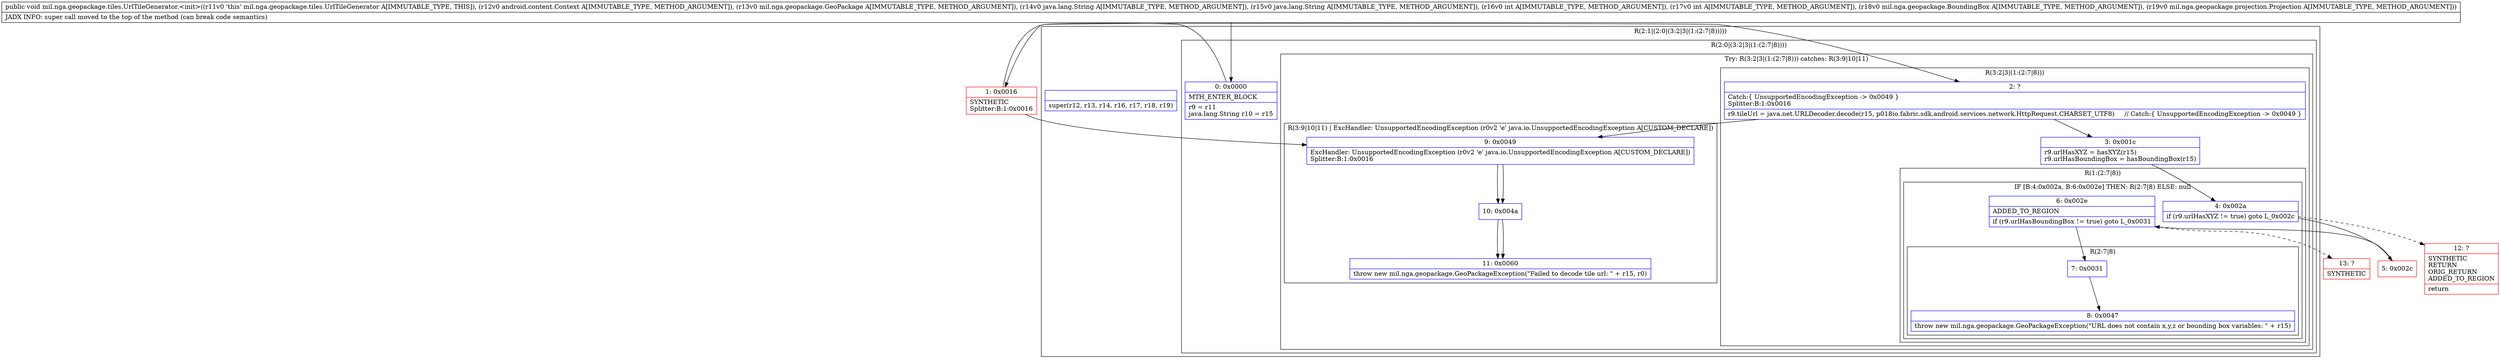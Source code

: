 digraph "CFG formil.nga.geopackage.tiles.UrlTileGenerator.\<init\>(Landroid\/content\/Context;Lmil\/nga\/geopackage\/GeoPackage;Ljava\/lang\/String;Ljava\/lang\/String;IILmil\/nga\/geopackage\/BoundingBox;Lmil\/nga\/geopackage\/projection\/Projection;)V" {
subgraph cluster_Region_440945624 {
label = "R(2:1|(2:0|(3:2|3|(1:(2:7|8)))))";
node [shape=record,color=blue];
Node_InsnContainer_1937438539 [shape=record,label="{|super(r12, r13, r14, r16, r17, r18, r19)\l}"];
subgraph cluster_Region_1400737805 {
label = "R(2:0|(3:2|3|(1:(2:7|8))))";
node [shape=record,color=blue];
Node_0 [shape=record,label="{0\:\ 0x0000|MTH_ENTER_BLOCK\l|r9 = r11\ljava.lang.String r10 = r15\l}"];
subgraph cluster_TryCatchRegion_1173031367 {
label = "Try: R(3:2|3|(1:(2:7|8))) catches: R(3:9|10|11)";
node [shape=record,color=blue];
subgraph cluster_Region_1248966022 {
label = "R(3:2|3|(1:(2:7|8)))";
node [shape=record,color=blue];
Node_2 [shape=record,label="{2\:\ ?|Catch:\{ UnsupportedEncodingException \-\> 0x0049 \}\lSplitter:B:1:0x0016\l|r9.tileUrl = java.net.URLDecoder.decode(r15, p018io.fabric.sdk.android.services.network.HttpRequest.CHARSET_UTF8)     \/\/ Catch:\{ UnsupportedEncodingException \-\> 0x0049 \}\l}"];
Node_3 [shape=record,label="{3\:\ 0x001c|r9.urlHasXYZ = hasXYZ(r15)\lr9.urlHasBoundingBox = hasBoundingBox(r15)\l}"];
subgraph cluster_Region_314515867 {
label = "R(1:(2:7|8))";
node [shape=record,color=blue];
subgraph cluster_IfRegion_911957032 {
label = "IF [B:4:0x002a, B:6:0x002e] THEN: R(2:7|8) ELSE: null";
node [shape=record,color=blue];
Node_4 [shape=record,label="{4\:\ 0x002a|if (r9.urlHasXYZ != true) goto L_0x002c\l}"];
Node_6 [shape=record,label="{6\:\ 0x002e|ADDED_TO_REGION\l|if (r9.urlHasBoundingBox != true) goto L_0x0031\l}"];
subgraph cluster_Region_736353813 {
label = "R(2:7|8)";
node [shape=record,color=blue];
Node_7 [shape=record,label="{7\:\ 0x0031}"];
Node_8 [shape=record,label="{8\:\ 0x0047|throw new mil.nga.geopackage.GeoPackageException(\"URL does not contain x,y,z or bounding box variables: \" + r15)\l}"];
}
}
}
}
subgraph cluster_Region_1828295530 {
label = "R(3:9|10|11) | ExcHandler: UnsupportedEncodingException (r0v2 'e' java.io.UnsupportedEncodingException A[CUSTOM_DECLARE])\l";
node [shape=record,color=blue];
Node_9 [shape=record,label="{9\:\ 0x0049|ExcHandler: UnsupportedEncodingException (r0v2 'e' java.io.UnsupportedEncodingException A[CUSTOM_DECLARE])\lSplitter:B:1:0x0016\l}"];
Node_10 [shape=record,label="{10\:\ 0x004a}"];
Node_11 [shape=record,label="{11\:\ 0x0060|throw new mil.nga.geopackage.GeoPackageException(\"Failed to decode tile url: \" + r15, r0)\l}"];
}
}
}
}
subgraph cluster_Region_1828295530 {
label = "R(3:9|10|11) | ExcHandler: UnsupportedEncodingException (r0v2 'e' java.io.UnsupportedEncodingException A[CUSTOM_DECLARE])\l";
node [shape=record,color=blue];
Node_9 [shape=record,label="{9\:\ 0x0049|ExcHandler: UnsupportedEncodingException (r0v2 'e' java.io.UnsupportedEncodingException A[CUSTOM_DECLARE])\lSplitter:B:1:0x0016\l}"];
Node_10 [shape=record,label="{10\:\ 0x004a}"];
Node_11 [shape=record,label="{11\:\ 0x0060|throw new mil.nga.geopackage.GeoPackageException(\"Failed to decode tile url: \" + r15, r0)\l}"];
}
Node_1 [shape=record,color=red,label="{1\:\ 0x0016|SYNTHETIC\lSplitter:B:1:0x0016\l}"];
Node_5 [shape=record,color=red,label="{5\:\ 0x002c}"];
Node_12 [shape=record,color=red,label="{12\:\ ?|SYNTHETIC\lRETURN\lORIG_RETURN\lADDED_TO_REGION\l|return\l}"];
Node_13 [shape=record,color=red,label="{13\:\ ?|SYNTHETIC\l}"];
MethodNode[shape=record,label="{public void mil.nga.geopackage.tiles.UrlTileGenerator.\<init\>((r11v0 'this' mil.nga.geopackage.tiles.UrlTileGenerator A[IMMUTABLE_TYPE, THIS]), (r12v0 android.content.Context A[IMMUTABLE_TYPE, METHOD_ARGUMENT]), (r13v0 mil.nga.geopackage.GeoPackage A[IMMUTABLE_TYPE, METHOD_ARGUMENT]), (r14v0 java.lang.String A[IMMUTABLE_TYPE, METHOD_ARGUMENT]), (r15v0 java.lang.String A[IMMUTABLE_TYPE, METHOD_ARGUMENT]), (r16v0 int A[IMMUTABLE_TYPE, METHOD_ARGUMENT]), (r17v0 int A[IMMUTABLE_TYPE, METHOD_ARGUMENT]), (r18v0 mil.nga.geopackage.BoundingBox A[IMMUTABLE_TYPE, METHOD_ARGUMENT]), (r19v0 mil.nga.geopackage.projection.Projection A[IMMUTABLE_TYPE, METHOD_ARGUMENT]))  | JADX INFO: super call moved to the top of the method (can break code semantics)\l}"];
MethodNode -> Node_0;
Node_0 -> Node_1;
Node_2 -> Node_3;
Node_2 -> Node_9;
Node_3 -> Node_4;
Node_4 -> Node_5;
Node_4 -> Node_12[style=dashed];
Node_6 -> Node_7;
Node_6 -> Node_13[style=dashed];
Node_7 -> Node_8;
Node_9 -> Node_10;
Node_10 -> Node_11;
Node_9 -> Node_10;
Node_10 -> Node_11;
Node_1 -> Node_2;
Node_1 -> Node_9;
Node_5 -> Node_6;
}

